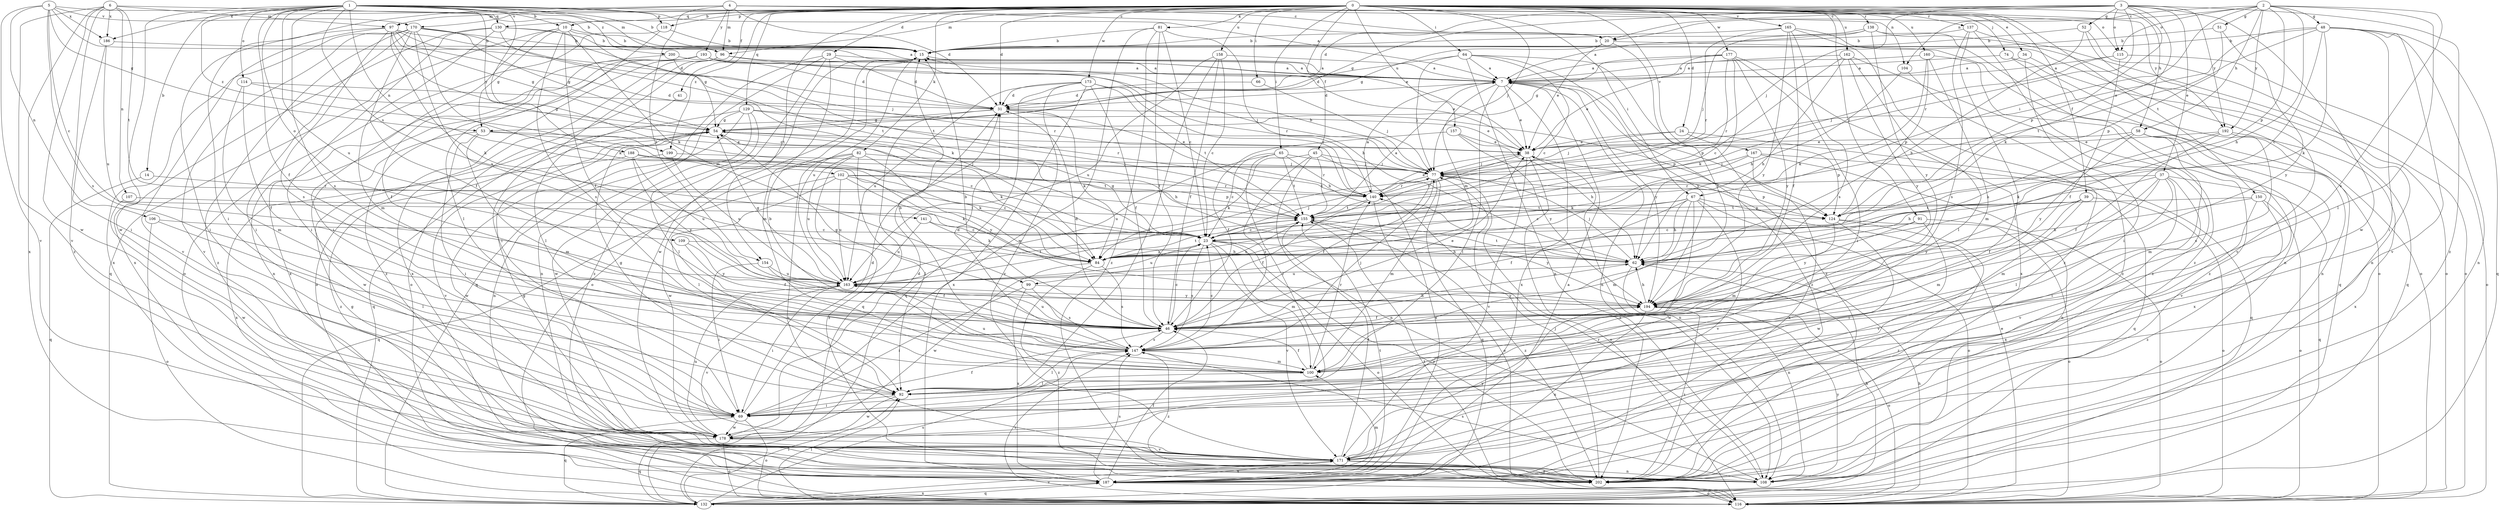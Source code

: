 strict digraph  {
0;
1;
2;
3;
4;
5;
6;
7;
10;
14;
15;
20;
23;
24;
29;
31;
34;
37;
38;
39;
41;
45;
46;
48;
51;
52;
53;
54;
58;
62;
64;
65;
66;
67;
69;
74;
77;
81;
82;
84;
91;
92;
96;
97;
99;
100;
102;
104;
106;
107;
108;
109;
114;
115;
116;
118;
124;
129;
130;
132;
137;
138;
140;
141;
147;
150;
154;
155;
157;
158;
160;
162;
163;
165;
167;
170;
171;
173;
177;
178;
186;
187;
188;
192;
193;
194;
199;
200;
202;
0 -> 10  [label=b];
0 -> 24  [label=d];
0 -> 29  [label=d];
0 -> 31  [label=d];
0 -> 34  [label=e];
0 -> 39  [label=f];
0 -> 41  [label=f];
0 -> 45  [label=f];
0 -> 58  [label=h];
0 -> 64  [label=i];
0 -> 65  [label=i];
0 -> 66  [label=i];
0 -> 67  [label=i];
0 -> 74  [label=j];
0 -> 77  [label=j];
0 -> 81  [label=k];
0 -> 82  [label=k];
0 -> 91  [label=l];
0 -> 118  [label=p];
0 -> 129  [label=q];
0 -> 130  [label=q];
0 -> 137  [label=r];
0 -> 138  [label=r];
0 -> 150  [label=t];
0 -> 154  [label=t];
0 -> 157  [label=u];
0 -> 158  [label=u];
0 -> 160  [label=u];
0 -> 162  [label=u];
0 -> 165  [label=v];
0 -> 167  [label=v];
0 -> 170  [label=v];
0 -> 173  [label=w];
0 -> 177  [label=w];
0 -> 186  [label=x];
0 -> 199  [label=z];
1 -> 7  [label=a];
1 -> 10  [label=b];
1 -> 14  [label=b];
1 -> 15  [label=b];
1 -> 20  [label=c];
1 -> 46  [label=f];
1 -> 84  [label=k];
1 -> 96  [label=m];
1 -> 102  [label=n];
1 -> 109  [label=o];
1 -> 114  [label=o];
1 -> 118  [label=p];
1 -> 141  [label=s];
1 -> 147  [label=s];
1 -> 163  [label=u];
1 -> 178  [label=w];
1 -> 188  [label=y];
1 -> 199  [label=z];
1 -> 200  [label=z];
2 -> 20  [label=c];
2 -> 48  [label=g];
2 -> 51  [label=g];
2 -> 58  [label=h];
2 -> 62  [label=h];
2 -> 67  [label=i];
2 -> 92  [label=l];
2 -> 104  [label=n];
2 -> 115  [label=o];
2 -> 124  [label=p];
2 -> 147  [label=s];
2 -> 192  [label=y];
3 -> 20  [label=c];
3 -> 31  [label=d];
3 -> 37  [label=e];
3 -> 52  [label=g];
3 -> 53  [label=g];
3 -> 77  [label=j];
3 -> 84  [label=k];
3 -> 96  [label=m];
3 -> 115  [label=o];
3 -> 124  [label=p];
3 -> 140  [label=r];
3 -> 178  [label=w];
3 -> 192  [label=y];
3 -> 202  [label=z];
4 -> 20  [label=c];
4 -> 31  [label=d];
4 -> 69  [label=i];
4 -> 96  [label=m];
4 -> 97  [label=m];
4 -> 104  [label=n];
4 -> 115  [label=o];
4 -> 154  [label=t];
4 -> 192  [label=y];
4 -> 193  [label=y];
5 -> 15  [label=b];
5 -> 23  [label=c];
5 -> 38  [label=e];
5 -> 53  [label=g];
5 -> 106  [label=n];
5 -> 147  [label=s];
5 -> 170  [label=v];
5 -> 171  [label=v];
5 -> 186  [label=x];
6 -> 97  [label=m];
6 -> 107  [label=n];
6 -> 130  [label=q];
6 -> 155  [label=t];
6 -> 171  [label=v];
6 -> 178  [label=w];
6 -> 186  [label=x];
6 -> 187  [label=x];
6 -> 202  [label=z];
7 -> 31  [label=d];
7 -> 38  [label=e];
7 -> 69  [label=i];
7 -> 99  [label=m];
7 -> 108  [label=n];
7 -> 124  [label=p];
7 -> 187  [label=x];
7 -> 194  [label=y];
7 -> 202  [label=z];
10 -> 15  [label=b];
10 -> 46  [label=f];
10 -> 53  [label=g];
10 -> 54  [label=g];
10 -> 69  [label=i];
10 -> 99  [label=m];
10 -> 132  [label=q];
10 -> 147  [label=s];
14 -> 132  [label=q];
14 -> 140  [label=r];
15 -> 7  [label=a];
15 -> 116  [label=o];
15 -> 163  [label=u];
15 -> 178  [label=w];
20 -> 38  [label=e];
20 -> 46  [label=f];
20 -> 54  [label=g];
20 -> 116  [label=o];
23 -> 54  [label=g];
23 -> 62  [label=h];
23 -> 77  [label=j];
23 -> 84  [label=k];
23 -> 100  [label=m];
23 -> 116  [label=o];
23 -> 147  [label=s];
23 -> 163  [label=u];
23 -> 171  [label=v];
23 -> 202  [label=z];
24 -> 38  [label=e];
24 -> 77  [label=j];
24 -> 124  [label=p];
24 -> 132  [label=q];
29 -> 7  [label=a];
29 -> 31  [label=d];
29 -> 100  [label=m];
29 -> 108  [label=n];
29 -> 132  [label=q];
29 -> 202  [label=z];
31 -> 54  [label=g];
31 -> 62  [label=h];
31 -> 84  [label=k];
31 -> 124  [label=p];
31 -> 132  [label=q];
34 -> 7  [label=a];
34 -> 69  [label=i];
34 -> 132  [label=q];
37 -> 46  [label=f];
37 -> 62  [label=h];
37 -> 69  [label=i];
37 -> 92  [label=l];
37 -> 100  [label=m];
37 -> 132  [label=q];
37 -> 140  [label=r];
37 -> 171  [label=v];
38 -> 77  [label=j];
38 -> 108  [label=n];
38 -> 155  [label=t];
38 -> 171  [label=v];
38 -> 202  [label=z];
39 -> 100  [label=m];
39 -> 116  [label=o];
39 -> 155  [label=t];
39 -> 171  [label=v];
39 -> 194  [label=y];
41 -> 92  [label=l];
45 -> 77  [label=j];
45 -> 84  [label=k];
45 -> 108  [label=n];
45 -> 147  [label=s];
45 -> 155  [label=t];
45 -> 187  [label=x];
46 -> 15  [label=b];
46 -> 23  [label=c];
46 -> 31  [label=d];
46 -> 38  [label=e];
46 -> 54  [label=g];
46 -> 62  [label=h];
46 -> 147  [label=s];
46 -> 163  [label=u];
48 -> 15  [label=b];
48 -> 23  [label=c];
48 -> 38  [label=e];
48 -> 69  [label=i];
48 -> 84  [label=k];
48 -> 108  [label=n];
48 -> 132  [label=q];
48 -> 155  [label=t];
48 -> 171  [label=v];
51 -> 15  [label=b];
51 -> 124  [label=p];
51 -> 194  [label=y];
52 -> 15  [label=b];
52 -> 62  [label=h];
52 -> 108  [label=n];
52 -> 171  [label=v];
53 -> 23  [label=c];
53 -> 38  [label=e];
53 -> 69  [label=i];
53 -> 100  [label=m];
53 -> 178  [label=w];
54 -> 38  [label=e];
54 -> 62  [label=h];
54 -> 84  [label=k];
54 -> 171  [label=v];
54 -> 202  [label=z];
58 -> 38  [label=e];
58 -> 62  [label=h];
58 -> 100  [label=m];
58 -> 171  [label=v];
58 -> 187  [label=x];
58 -> 194  [label=y];
62 -> 77  [label=j];
62 -> 108  [label=n];
62 -> 155  [label=t];
62 -> 163  [label=u];
64 -> 7  [label=a];
64 -> 23  [label=c];
64 -> 31  [label=d];
64 -> 77  [label=j];
64 -> 108  [label=n];
64 -> 194  [label=y];
64 -> 202  [label=z];
65 -> 23  [label=c];
65 -> 77  [label=j];
65 -> 92  [label=l];
65 -> 140  [label=r];
65 -> 155  [label=t];
65 -> 163  [label=u];
66 -> 31  [label=d];
66 -> 77  [label=j];
67 -> 23  [label=c];
67 -> 46  [label=f];
67 -> 62  [label=h];
67 -> 100  [label=m];
67 -> 116  [label=o];
67 -> 124  [label=p];
67 -> 155  [label=t];
67 -> 171  [label=v];
67 -> 178  [label=w];
69 -> 31  [label=d];
69 -> 46  [label=f];
69 -> 116  [label=o];
69 -> 132  [label=q];
69 -> 178  [label=w];
74 -> 7  [label=a];
74 -> 108  [label=n];
74 -> 132  [label=q];
77 -> 15  [label=b];
77 -> 46  [label=f];
77 -> 100  [label=m];
77 -> 116  [label=o];
77 -> 124  [label=p];
77 -> 132  [label=q];
77 -> 140  [label=r];
81 -> 15  [label=b];
81 -> 23  [label=c];
81 -> 46  [label=f];
81 -> 62  [label=h];
81 -> 178  [label=w];
81 -> 202  [label=z];
82 -> 77  [label=j];
82 -> 92  [label=l];
82 -> 108  [label=n];
82 -> 163  [label=u];
82 -> 178  [label=w];
82 -> 194  [label=y];
82 -> 202  [label=z];
84 -> 147  [label=s];
84 -> 155  [label=t];
84 -> 178  [label=w];
84 -> 202  [label=z];
91 -> 23  [label=c];
91 -> 69  [label=i];
91 -> 116  [label=o];
91 -> 194  [label=y];
92 -> 54  [label=g];
92 -> 69  [label=i];
92 -> 178  [label=w];
96 -> 7  [label=a];
96 -> 69  [label=i];
96 -> 116  [label=o];
96 -> 140  [label=r];
96 -> 187  [label=x];
97 -> 15  [label=b];
97 -> 23  [label=c];
97 -> 31  [label=d];
97 -> 54  [label=g];
97 -> 69  [label=i];
97 -> 77  [label=j];
97 -> 84  [label=k];
97 -> 147  [label=s];
97 -> 171  [label=v];
99 -> 69  [label=i];
99 -> 147  [label=s];
99 -> 187  [label=x];
99 -> 194  [label=y];
100 -> 15  [label=b];
100 -> 46  [label=f];
100 -> 92  [label=l];
100 -> 140  [label=r];
100 -> 163  [label=u];
102 -> 23  [label=c];
102 -> 84  [label=k];
102 -> 92  [label=l];
102 -> 124  [label=p];
102 -> 132  [label=q];
102 -> 140  [label=r];
102 -> 163  [label=u];
104 -> 62  [label=h];
104 -> 202  [label=z];
106 -> 23  [label=c];
106 -> 92  [label=l];
106 -> 116  [label=o];
107 -> 155  [label=t];
107 -> 178  [label=w];
108 -> 54  [label=g];
108 -> 140  [label=r];
108 -> 147  [label=s];
108 -> 194  [label=y];
109 -> 46  [label=f];
109 -> 62  [label=h];
109 -> 194  [label=y];
114 -> 31  [label=d];
114 -> 46  [label=f];
114 -> 54  [label=g];
114 -> 100  [label=m];
115 -> 7  [label=a];
115 -> 46  [label=f];
115 -> 77  [label=j];
115 -> 116  [label=o];
116 -> 38  [label=e];
116 -> 62  [label=h];
116 -> 92  [label=l];
116 -> 147  [label=s];
116 -> 155  [label=t];
118 -> 15  [label=b];
118 -> 92  [label=l];
118 -> 116  [label=o];
124 -> 100  [label=m];
124 -> 116  [label=o];
124 -> 178  [label=w];
124 -> 202  [label=z];
129 -> 38  [label=e];
129 -> 54  [label=g];
129 -> 92  [label=l];
129 -> 108  [label=n];
129 -> 132  [label=q];
129 -> 140  [label=r];
129 -> 178  [label=w];
130 -> 15  [label=b];
130 -> 69  [label=i];
130 -> 84  [label=k];
130 -> 100  [label=m];
130 -> 155  [label=t];
130 -> 187  [label=x];
132 -> 62  [label=h];
132 -> 92  [label=l];
132 -> 147  [label=s];
132 -> 171  [label=v];
132 -> 187  [label=x];
137 -> 15  [label=b];
137 -> 92  [label=l];
137 -> 116  [label=o];
137 -> 147  [label=s];
137 -> 202  [label=z];
138 -> 7  [label=a];
138 -> 15  [label=b];
138 -> 77  [label=j];
138 -> 108  [label=n];
138 -> 116  [label=o];
138 -> 194  [label=y];
140 -> 7  [label=a];
140 -> 38  [label=e];
140 -> 46  [label=f];
140 -> 116  [label=o];
140 -> 155  [label=t];
141 -> 23  [label=c];
141 -> 84  [label=k];
141 -> 163  [label=u];
147 -> 15  [label=b];
147 -> 23  [label=c];
147 -> 31  [label=d];
147 -> 77  [label=j];
147 -> 92  [label=l];
147 -> 100  [label=m];
147 -> 202  [label=z];
150 -> 62  [label=h];
150 -> 116  [label=o];
150 -> 155  [label=t];
150 -> 187  [label=x];
150 -> 202  [label=z];
154 -> 46  [label=f];
154 -> 69  [label=i];
154 -> 163  [label=u];
155 -> 7  [label=a];
155 -> 23  [label=c];
155 -> 163  [label=u];
155 -> 194  [label=y];
155 -> 202  [label=z];
157 -> 38  [label=e];
157 -> 46  [label=f];
157 -> 62  [label=h];
157 -> 194  [label=y];
158 -> 7  [label=a];
158 -> 23  [label=c];
158 -> 46  [label=f];
158 -> 92  [label=l];
158 -> 163  [label=u];
160 -> 7  [label=a];
160 -> 84  [label=k];
160 -> 100  [label=m];
160 -> 124  [label=p];
160 -> 202  [label=z];
162 -> 7  [label=a];
162 -> 23  [label=c];
162 -> 62  [label=h];
162 -> 92  [label=l];
162 -> 194  [label=y];
162 -> 202  [label=z];
163 -> 54  [label=g];
163 -> 69  [label=i];
163 -> 77  [label=j];
163 -> 155  [label=t];
163 -> 171  [label=v];
163 -> 194  [label=y];
165 -> 15  [label=b];
165 -> 46  [label=f];
165 -> 116  [label=o];
165 -> 140  [label=r];
165 -> 147  [label=s];
165 -> 194  [label=y];
165 -> 202  [label=z];
167 -> 77  [label=j];
167 -> 84  [label=k];
167 -> 108  [label=n];
167 -> 132  [label=q];
167 -> 187  [label=x];
170 -> 15  [label=b];
170 -> 46  [label=f];
170 -> 54  [label=g];
170 -> 69  [label=i];
170 -> 84  [label=k];
170 -> 155  [label=t];
170 -> 163  [label=u];
170 -> 171  [label=v];
170 -> 187  [label=x];
170 -> 202  [label=z];
171 -> 54  [label=g];
171 -> 108  [label=n];
171 -> 155  [label=t];
171 -> 187  [label=x];
171 -> 194  [label=y];
171 -> 202  [label=z];
173 -> 31  [label=d];
173 -> 46  [label=f];
173 -> 132  [label=q];
173 -> 140  [label=r];
173 -> 155  [label=t];
173 -> 163  [label=u];
173 -> 171  [label=v];
173 -> 187  [label=x];
177 -> 7  [label=a];
177 -> 38  [label=e];
177 -> 54  [label=g];
177 -> 69  [label=i];
177 -> 84  [label=k];
177 -> 140  [label=r];
177 -> 187  [label=x];
177 -> 194  [label=y];
178 -> 31  [label=d];
178 -> 116  [label=o];
178 -> 132  [label=q];
178 -> 163  [label=u];
178 -> 171  [label=v];
186 -> 7  [label=a];
186 -> 69  [label=i];
186 -> 163  [label=u];
187 -> 7  [label=a];
187 -> 46  [label=f];
187 -> 100  [label=m];
187 -> 116  [label=o];
187 -> 132  [label=q];
187 -> 147  [label=s];
187 -> 155  [label=t];
188 -> 77  [label=j];
188 -> 84  [label=k];
188 -> 155  [label=t];
188 -> 163  [label=u];
188 -> 187  [label=x];
188 -> 194  [label=y];
192 -> 38  [label=e];
192 -> 46  [label=f];
192 -> 84  [label=k];
192 -> 147  [label=s];
192 -> 187  [label=x];
193 -> 7  [label=a];
193 -> 31  [label=d];
193 -> 38  [label=e];
193 -> 77  [label=j];
193 -> 108  [label=n];
193 -> 116  [label=o];
193 -> 187  [label=x];
193 -> 202  [label=z];
194 -> 46  [label=f];
194 -> 62  [label=h];
194 -> 116  [label=o];
194 -> 187  [label=x];
194 -> 202  [label=z];
199 -> 77  [label=j];
199 -> 163  [label=u];
199 -> 178  [label=w];
200 -> 7  [label=a];
200 -> 46  [label=f];
200 -> 140  [label=r];
202 -> 77  [label=j];
}
